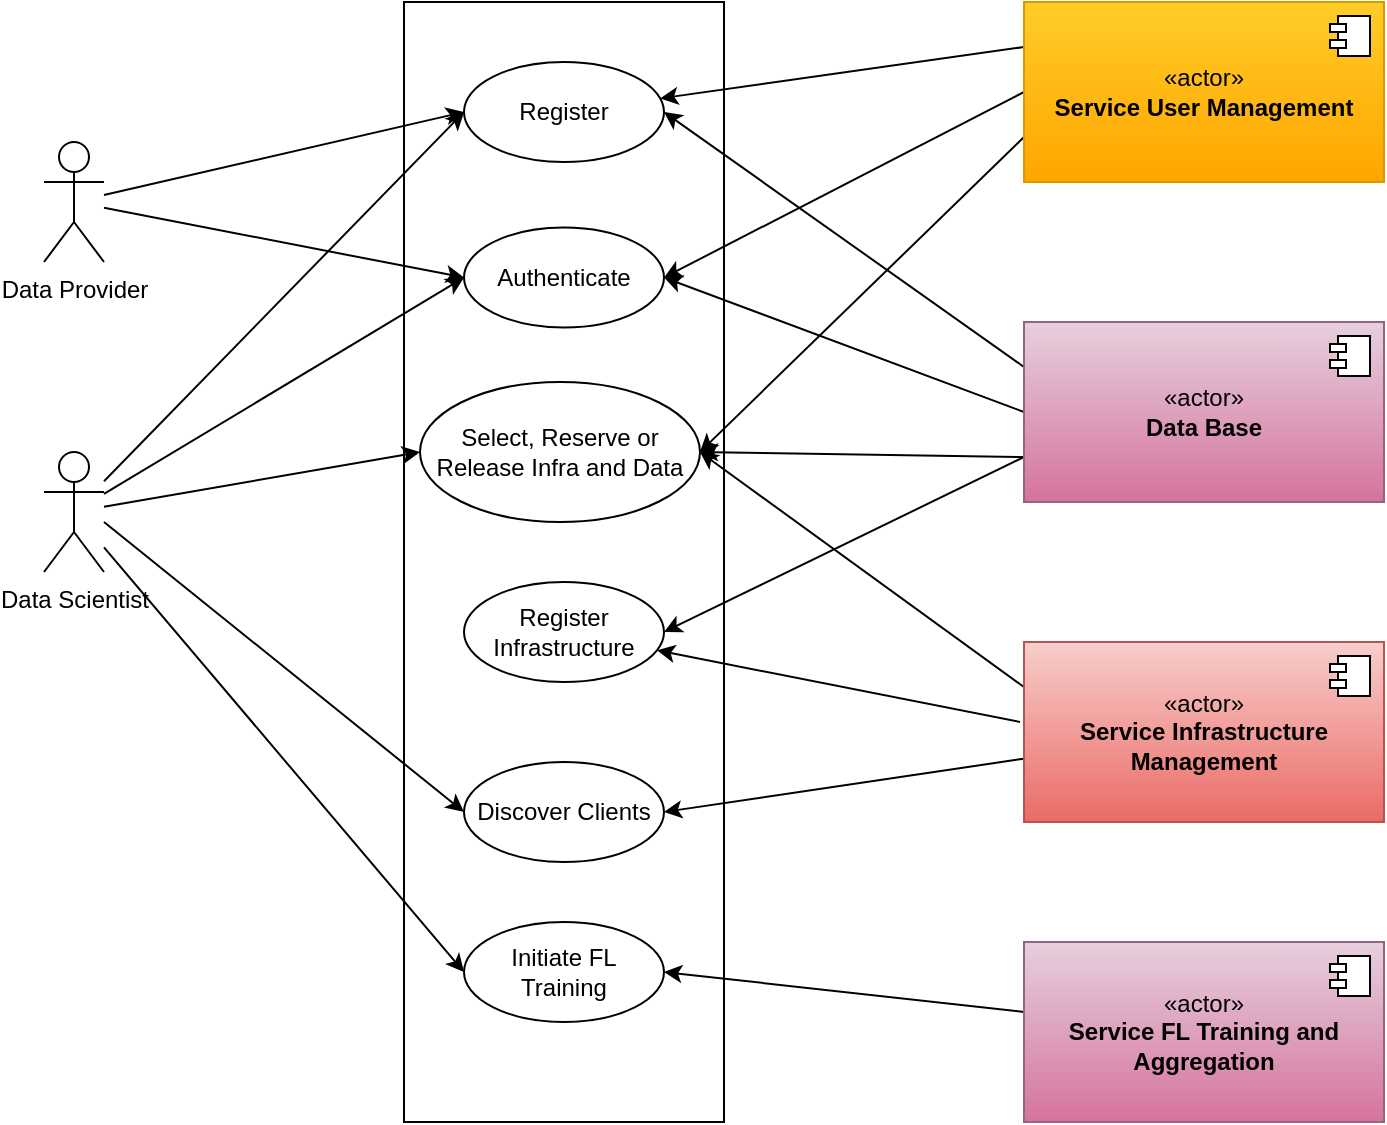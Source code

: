 <mxfile version="24.6.4" type="github">
  <diagram name="Page-1" id="fnAjTMqtvKwZMGSjHBMD">
    <mxGraphModel dx="737" dy="521" grid="1" gridSize="10" guides="1" tooltips="1" connect="1" arrows="1" fold="1" page="1" pageScale="1" pageWidth="827" pageHeight="1169" math="0" shadow="0">
      <root>
        <mxCell id="0" />
        <mxCell id="1" parent="0" />
        <mxCell id="QTi9vz73wWdNIyl9VJKi-10" value="" style="html=1;dashed=0;whiteSpace=wrap;" parent="1" vertex="1">
          <mxGeometry x="252" y="50" width="160" height="560" as="geometry" />
        </mxCell>
        <mxCell id="QTi9vz73wWdNIyl9VJKi-1" value="Register" style="shape=ellipse;html=1;dashed=0;whiteSpace=wrap;perimeter=ellipsePerimeter;" parent="1" vertex="1">
          <mxGeometry x="282" y="80" width="100" height="50" as="geometry" />
        </mxCell>
        <mxCell id="QTi9vz73wWdNIyl9VJKi-5" value="Initiate FL Training" style="shape=ellipse;html=1;dashed=0;whiteSpace=wrap;perimeter=ellipsePerimeter;" parent="1" vertex="1">
          <mxGeometry x="282" y="510" width="100" height="50" as="geometry" />
        </mxCell>
        <mxCell id="QTi9vz73wWdNIyl9VJKi-7" value="Select, Reserve or Release Infra and Data" style="shape=ellipse;html=1;dashed=0;whiteSpace=wrap;perimeter=ellipsePerimeter;" parent="1" vertex="1">
          <mxGeometry x="260" y="240" width="140" height="70" as="geometry" />
        </mxCell>
        <mxCell id="QTi9vz73wWdNIyl9VJKi-8" value="Authenticate" style="shape=ellipse;html=1;dashed=0;whiteSpace=wrap;perimeter=ellipsePerimeter;" parent="1" vertex="1">
          <mxGeometry x="282" y="162.75" width="100" height="50" as="geometry" />
        </mxCell>
        <mxCell id="QTi9vz73wWdNIyl9VJKi-9" value="Discover Clients" style="shape=ellipse;html=1;dashed=0;whiteSpace=wrap;perimeter=ellipsePerimeter;" parent="1" vertex="1">
          <mxGeometry x="282" y="430" width="100" height="50" as="geometry" />
        </mxCell>
        <mxCell id="QTi9vz73wWdNIyl9VJKi-42" style="rounded=0;orthogonalLoop=1;jettySize=auto;html=1;exitX=0;exitY=0.75;exitDx=0;exitDy=0;entryX=1;entryY=0.5;entryDx=0;entryDy=0;" parent="1" source="QTi9vz73wWdNIyl9VJKi-11" target="QTi9vz73wWdNIyl9VJKi-7" edge="1">
          <mxGeometry relative="1" as="geometry" />
        </mxCell>
        <mxCell id="QTi9vz73wWdNIyl9VJKi-43" style="rounded=0;orthogonalLoop=1;jettySize=auto;html=1;exitX=0;exitY=0.25;exitDx=0;exitDy=0;" parent="1" source="QTi9vz73wWdNIyl9VJKi-11" target="QTi9vz73wWdNIyl9VJKi-1" edge="1">
          <mxGeometry relative="1" as="geometry" />
        </mxCell>
        <mxCell id="QTi9vz73wWdNIyl9VJKi-44" style="rounded=0;orthogonalLoop=1;jettySize=auto;html=1;entryX=1;entryY=0.5;entryDx=0;entryDy=0;exitX=0;exitY=0.5;exitDx=0;exitDy=0;" parent="1" source="QTi9vz73wWdNIyl9VJKi-11" target="QTi9vz73wWdNIyl9VJKi-8" edge="1">
          <mxGeometry relative="1" as="geometry" />
        </mxCell>
        <mxCell id="QTi9vz73wWdNIyl9VJKi-11" value="«actor»&lt;br&gt;&lt;b&gt;Service User Management&lt;/b&gt;" style="html=1;dropTarget=0;whiteSpace=wrap;fillColor=#ffcd28;strokeColor=#d79b00;gradientColor=#ffa500;" parent="1" vertex="1">
          <mxGeometry x="562" y="50" width="180" height="90" as="geometry" />
        </mxCell>
        <mxCell id="QTi9vz73wWdNIyl9VJKi-12" value="" style="shape=module;jettyWidth=8;jettyHeight=4;" parent="QTi9vz73wWdNIyl9VJKi-11" vertex="1">
          <mxGeometry x="1" width="20" height="20" relative="1" as="geometry">
            <mxPoint x="-27" y="7" as="offset" />
          </mxGeometry>
        </mxCell>
        <mxCell id="QTi9vz73wWdNIyl9VJKi-41" style="rounded=0;orthogonalLoop=1;jettySize=auto;html=1;entryX=1;entryY=0.5;entryDx=0;entryDy=0;" parent="1" source="QTi9vz73wWdNIyl9VJKi-13" target="QTi9vz73wWdNIyl9VJKi-5" edge="1">
          <mxGeometry relative="1" as="geometry" />
        </mxCell>
        <mxCell id="QTi9vz73wWdNIyl9VJKi-13" value="«actor»&lt;br&gt;&lt;b&gt;Service FL Training and Aggregation&lt;/b&gt;" style="html=1;dropTarget=0;whiteSpace=wrap;fillColor=#e6d0de;strokeColor=#996185;gradientColor=#d5739d;" parent="1" vertex="1">
          <mxGeometry x="562" y="520" width="180" height="90" as="geometry" />
        </mxCell>
        <mxCell id="QTi9vz73wWdNIyl9VJKi-14" value="" style="shape=module;jettyWidth=8;jettyHeight=4;" parent="QTi9vz73wWdNIyl9VJKi-13" vertex="1">
          <mxGeometry x="1" width="20" height="20" relative="1" as="geometry">
            <mxPoint x="-27" y="7" as="offset" />
          </mxGeometry>
        </mxCell>
        <mxCell id="QTi9vz73wWdNIyl9VJKi-40" style="rounded=0;orthogonalLoop=1;jettySize=auto;html=1;entryX=1;entryY=0.5;entryDx=0;entryDy=0;" parent="1" source="QTi9vz73wWdNIyl9VJKi-17" target="QTi9vz73wWdNIyl9VJKi-9" edge="1">
          <mxGeometry relative="1" as="geometry" />
        </mxCell>
        <mxCell id="ip0v_-mhb50_huQoNyIS-8" style="rounded=0;orthogonalLoop=1;jettySize=auto;html=1;" parent="1" target="ip0v_-mhb50_huQoNyIS-3" edge="1">
          <mxGeometry relative="1" as="geometry">
            <mxPoint x="560" y="410" as="sourcePoint" />
          </mxGeometry>
        </mxCell>
        <mxCell id="mv0sRCopE9W7tuWmQ1LR-1" style="rounded=0;orthogonalLoop=1;jettySize=auto;html=1;exitX=0;exitY=0.25;exitDx=0;exitDy=0;entryX=1;entryY=0.5;entryDx=0;entryDy=0;strokeWidth=1;endSize=6;startSize=11;" parent="1" source="QTi9vz73wWdNIyl9VJKi-17" target="QTi9vz73wWdNIyl9VJKi-7" edge="1">
          <mxGeometry relative="1" as="geometry" />
        </mxCell>
        <mxCell id="QTi9vz73wWdNIyl9VJKi-17" value="«actor»&lt;br&gt;&lt;b&gt;Service Infrastructure Management&lt;/b&gt;" style="html=1;dropTarget=0;whiteSpace=wrap;fillColor=#f8cecc;gradientColor=#ea6b66;strokeColor=#b85450;" parent="1" vertex="1">
          <mxGeometry x="562" y="370" width="180" height="90" as="geometry" />
        </mxCell>
        <mxCell id="QTi9vz73wWdNIyl9VJKi-18" value="" style="shape=module;jettyWidth=8;jettyHeight=4;" parent="QTi9vz73wWdNIyl9VJKi-17" vertex="1">
          <mxGeometry x="1" width="20" height="20" relative="1" as="geometry">
            <mxPoint x="-27" y="7" as="offset" />
          </mxGeometry>
        </mxCell>
        <mxCell id="QTi9vz73wWdNIyl9VJKi-32" style="rounded=0;orthogonalLoop=1;jettySize=auto;html=1;entryX=1;entryY=0.5;entryDx=0;entryDy=0;exitX=0;exitY=0.5;exitDx=0;exitDy=0;" parent="1" source="QTi9vz73wWdNIyl9VJKi-19" target="QTi9vz73wWdNIyl9VJKi-8" edge="1">
          <mxGeometry relative="1" as="geometry" />
        </mxCell>
        <mxCell id="QTi9vz73wWdNIyl9VJKi-34" style="rounded=0;orthogonalLoop=1;jettySize=auto;html=1;exitX=0;exitY=0.25;exitDx=0;exitDy=0;entryX=1;entryY=0.5;entryDx=0;entryDy=0;" parent="1" source="QTi9vz73wWdNIyl9VJKi-19" target="QTi9vz73wWdNIyl9VJKi-1" edge="1">
          <mxGeometry relative="1" as="geometry" />
        </mxCell>
        <mxCell id="QTi9vz73wWdNIyl9VJKi-35" style="rounded=0;orthogonalLoop=1;jettySize=auto;html=1;exitX=0;exitY=0.75;exitDx=0;exitDy=0;entryX=1;entryY=0.5;entryDx=0;entryDy=0;" parent="1" source="QTi9vz73wWdNIyl9VJKi-19" target="QTi9vz73wWdNIyl9VJKi-7" edge="1">
          <mxGeometry relative="1" as="geometry" />
        </mxCell>
        <mxCell id="mv0sRCopE9W7tuWmQ1LR-2" style="rounded=0;orthogonalLoop=1;jettySize=auto;html=1;exitX=0;exitY=0.75;exitDx=0;exitDy=0;entryX=1;entryY=0.5;entryDx=0;entryDy=0;" parent="1" source="QTi9vz73wWdNIyl9VJKi-19" target="ip0v_-mhb50_huQoNyIS-3" edge="1">
          <mxGeometry relative="1" as="geometry" />
        </mxCell>
        <mxCell id="QTi9vz73wWdNIyl9VJKi-19" value="«actor»&lt;br&gt;&lt;b&gt;Data Base&lt;/b&gt;" style="html=1;dropTarget=0;whiteSpace=wrap;fillColor=#e6d0de;strokeColor=#996185;gradientColor=#d5739d;" parent="1" vertex="1">
          <mxGeometry x="562" y="210" width="180" height="90" as="geometry" />
        </mxCell>
        <mxCell id="QTi9vz73wWdNIyl9VJKi-20" value="" style="shape=module;jettyWidth=8;jettyHeight=4;" parent="QTi9vz73wWdNIyl9VJKi-19" vertex="1">
          <mxGeometry x="1" width="20" height="20" relative="1" as="geometry">
            <mxPoint x="-27" y="7" as="offset" />
          </mxGeometry>
        </mxCell>
        <mxCell id="QTi9vz73wWdNIyl9VJKi-24" style="rounded=0;orthogonalLoop=1;jettySize=auto;html=1;entryX=0;entryY=0.5;entryDx=0;entryDy=0;" parent="1" source="QTi9vz73wWdNIyl9VJKi-21" target="QTi9vz73wWdNIyl9VJKi-7" edge="1">
          <mxGeometry relative="1" as="geometry" />
        </mxCell>
        <mxCell id="QTi9vz73wWdNIyl9VJKi-25" style="rounded=0;orthogonalLoop=1;jettySize=auto;html=1;entryX=0;entryY=0.5;entryDx=0;entryDy=0;" parent="1" target="QTi9vz73wWdNIyl9VJKi-9" edge="1">
          <mxGeometry relative="1" as="geometry">
            <mxPoint x="102" y="310" as="sourcePoint" />
          </mxGeometry>
        </mxCell>
        <mxCell id="QTi9vz73wWdNIyl9VJKi-26" style="rounded=0;orthogonalLoop=1;jettySize=auto;html=1;entryX=0;entryY=0.5;entryDx=0;entryDy=0;" parent="1" source="QTi9vz73wWdNIyl9VJKi-21" target="QTi9vz73wWdNIyl9VJKi-5" edge="1">
          <mxGeometry relative="1" as="geometry" />
        </mxCell>
        <mxCell id="QTi9vz73wWdNIyl9VJKi-27" style="rounded=0;orthogonalLoop=1;jettySize=auto;html=1;entryX=0;entryY=0.5;entryDx=0;entryDy=0;" parent="1" source="QTi9vz73wWdNIyl9VJKi-21" target="QTi9vz73wWdNIyl9VJKi-1" edge="1">
          <mxGeometry relative="1" as="geometry" />
        </mxCell>
        <mxCell id="QTi9vz73wWdNIyl9VJKi-28" style="rounded=0;orthogonalLoop=1;jettySize=auto;html=1;entryX=0;entryY=0.5;entryDx=0;entryDy=0;" parent="1" source="QTi9vz73wWdNIyl9VJKi-21" target="QTi9vz73wWdNIyl9VJKi-8" edge="1">
          <mxGeometry relative="1" as="geometry" />
        </mxCell>
        <mxCell id="QTi9vz73wWdNIyl9VJKi-21" value="Data Scientist" style="shape=umlActor;verticalLabelPosition=bottom;verticalAlign=top;html=1;outlineConnect=0;" parent="1" vertex="1">
          <mxGeometry x="72" y="275" width="30" height="60" as="geometry" />
        </mxCell>
        <mxCell id="ip0v_-mhb50_huQoNyIS-6" style="rounded=0;orthogonalLoop=1;jettySize=auto;html=1;entryX=0;entryY=0.5;entryDx=0;entryDy=0;" parent="1" source="ip0v_-mhb50_huQoNyIS-2" target="QTi9vz73wWdNIyl9VJKi-8" edge="1">
          <mxGeometry relative="1" as="geometry" />
        </mxCell>
        <mxCell id="ip0v_-mhb50_huQoNyIS-7" style="rounded=0;orthogonalLoop=1;jettySize=auto;html=1;entryX=0;entryY=0.5;entryDx=0;entryDy=0;" parent="1" source="ip0v_-mhb50_huQoNyIS-2" target="QTi9vz73wWdNIyl9VJKi-1" edge="1">
          <mxGeometry relative="1" as="geometry" />
        </mxCell>
        <mxCell id="ip0v_-mhb50_huQoNyIS-2" value="Data Provider" style="shape=umlActor;verticalLabelPosition=bottom;verticalAlign=top;html=1;outlineConnect=0;" parent="1" vertex="1">
          <mxGeometry x="72" y="120" width="30" height="60" as="geometry" />
        </mxCell>
        <mxCell id="ip0v_-mhb50_huQoNyIS-3" value="Register Infrastructure" style="shape=ellipse;html=1;dashed=0;whiteSpace=wrap;perimeter=ellipsePerimeter;" parent="1" vertex="1">
          <mxGeometry x="282" y="340" width="100" height="50" as="geometry" />
        </mxCell>
      </root>
    </mxGraphModel>
  </diagram>
</mxfile>

